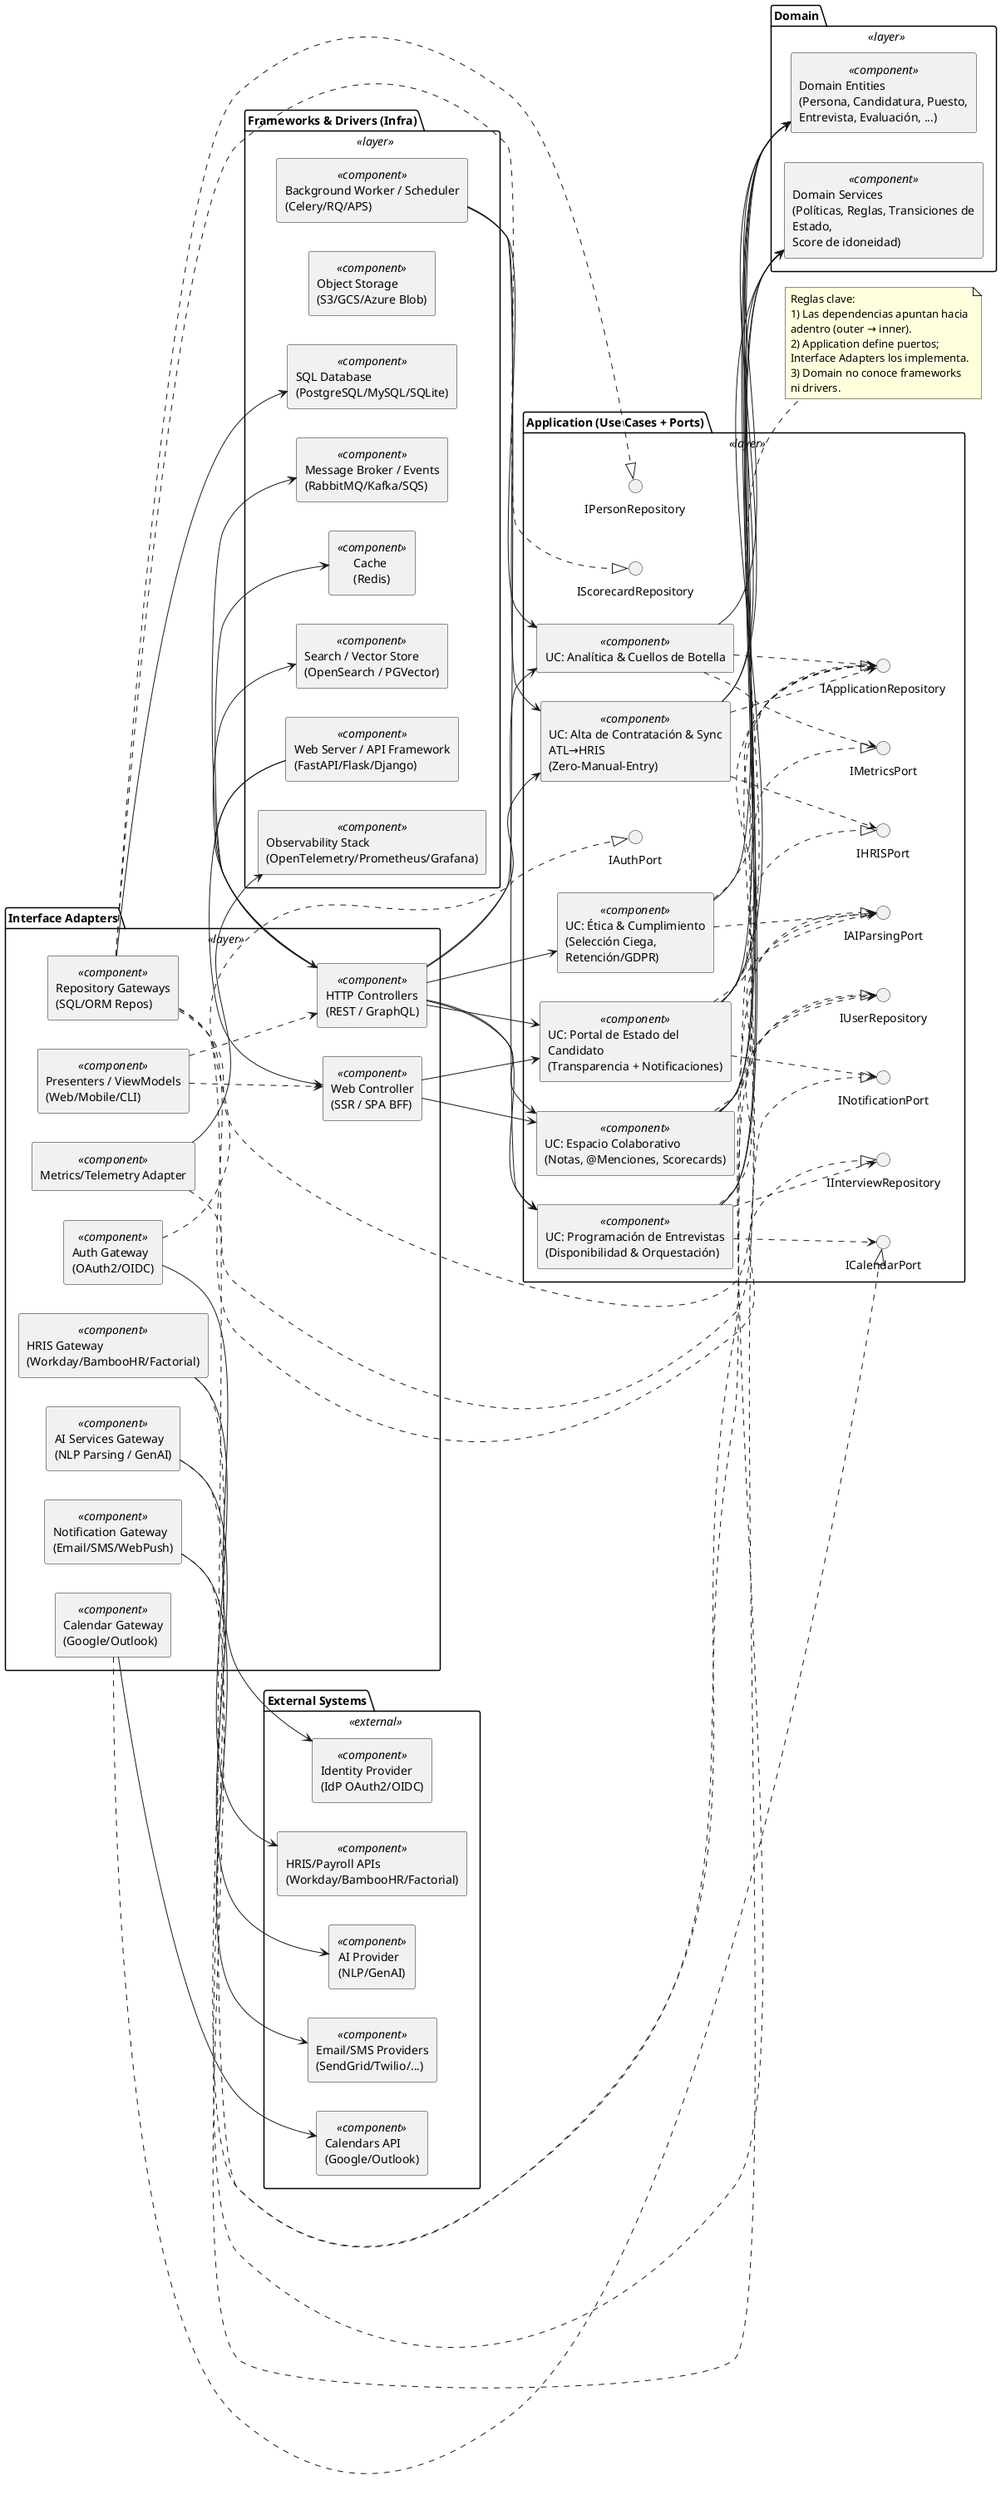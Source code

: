 ```plantuml
@startuml

' ATL — Clean Architecture (UML Component Diagram)
' Render-ready for PyCharm PlantUML plugin

skinparam componentStyle rectangle
skinparam wrapWidth 220
skinparam maxMessageSize 220
left to right direction

' ======================
' LAYER: DOMAIN
' ======================
package "Domain" <<layer>> {
  [Domain Entities\n(Persona, Candidatura, Puesto,\nEntrevista, Evaluación, ...) ] as D_Entities <<component>>
  [Domain Services\n(Políticas, Reglas, Transiciones de Estado,\nScore de idoneidad)] as D_Services <<component>>
}

' ======================
' LAYER: APPLICATION (USE CASES + PORTS)
' ======================
package "Application (Use Cases + Ports)" <<layer>> {
  ' --- Use Cases del sistema ATL ---
  [UC: Portal de Estado del Candidato\n(Transparencia + Notificaciones)] as UC_CX <<component>>
  [UC: Programación de Entrevistas\n(Disponibilidad & Orquestación)] as UC_Schedule <<component>>
  [UC: Alta de Contratación & Sync ATL→HRIS\n(Zero-Manual-Entry)] as UC_HRIS <<component>>
  [UC: Espacio Colaborativo\n(Notas, @Menciones, Scorecards)] as UC_Collab <<component>>
  [UC: Analítica & Cuellos de Botella] as UC_Analytics <<component>>
  [UC: Ética & Cumplimiento\n(Selección Ciega, Retención/GDPR)] as UC_Compliance <<component>>

  ' --- Outbound Ports (definidos por Application, implementados fuera) ---
  interface INotificationPort
  interface ICalendarPort
  interface IHRISPort
  interface IAIParsingPort
  interface IAuthPort
  interface IMetricsPort

  ' --- Persistence Ports (Repos/Queries) ---
  interface IPersonRepository
  interface IApplicationRepository
  interface IInterviewRepository
  interface IScorecardRepository
  interface IUserRepository

  ' Dependencias hacia adentro (a Dominio)
  UC_CX --> D_Entities
  UC_CX --> D_Services
  UC_Schedule --> D_Entities
  UC_Schedule --> D_Services
  UC_HRIS --> D_Entities
  UC_HRIS --> D_Services
  UC_Collab --> D_Entities
  UC_Collab --> D_Services
  UC_Analytics --> D_Entities
  UC_Compliance --> D_Entities

  ' Use Cases -> Puertos (salidas)
  UC_CX ..> INotificationPort
  UC_CX ..> IAIParsingPort
  UC_CX ..> IApplicationRepository

  UC_Schedule ..> ICalendarPort
  UC_Schedule ..> IInterviewRepository
  UC_Schedule ..> IUserRepository

  UC_HRIS ..> IHRISPort
  UC_HRIS ..> IApplicationRepository

  UC_Collab ..> IApplicationRepository
  UC_Collab ..> IUserRepository
  UC_Collab ..> IAIParsingPort

  UC_Analytics ..> IApplicationRepository
  UC_Analytics ..> IMetricsPort

  UC_Compliance ..> IAIParsingPort
  UC_Compliance ..> IApplicationRepository
}

' ======================
' LAYER: INTERFACE ADAPTERS (Controllers / Presenters / Gateways)
' ======================
package "Interface Adapters" <<layer>> {
  [HTTP Controllers\n(REST / GraphQL)] as Ctrl_API <<component>>
  [Web Controller\n(SSR / SPA BFF)] as Ctrl_Web <<component>>
  [Presenters / ViewModels\n(Web/Mobile/CLI)] as Presenter <<component>>

  [Repository Gateways\n(SQL/ORM Repos)] as GW_DB <<component>>
  [Calendar Gateway\n(Google/Outlook)] as GW_Calendar <<component>>
  [Notification Gateway\n(Email/SMS/WebPush)] as GW_Notify <<component>>
  [HRIS Gateway\n(Workday/BambooHR/Factorial)] as GW_HRIS <<component>>
  [AI Services Gateway\n(NLP Parsing / GenAI)] as GW_AI <<component>>
  [Auth Gateway\n(OAuth2/OIDC)] as GW_Auth <<component>>
  [Metrics/Telemetry Adapter] as GW_Metrics <<component>>

  ' Controllers invocan casos de uso
  Ctrl_API --> UC_CX
  Ctrl_API --> UC_Schedule
  Ctrl_API --> UC_HRIS
  Ctrl_API --> UC_Collab
  Ctrl_API --> UC_Analytics
  Ctrl_API --> UC_Compliance

  Ctrl_Web --> UC_CX
  Ctrl_Web --> UC_Collab

  ' Presenters conectan con controladores (adaptación de salida)
  Presenter ..> Ctrl_Web
  Presenter ..> Ctrl_API
}

' Gateways IMPLEMENTAN los puertos (realización)
GW_Notify ..|> INotificationPort
GW_Calendar ..|> ICalendarPort
GW_HRIS ..|> IHRISPort
GW_AI ..|> IAIParsingPort
GW_Auth ..|> IAuthPort
GW_Metrics ..|> IMetricsPort

GW_DB ..|> IPersonRepository
GW_DB ..|> IApplicationRepository
GW_DB ..|> IInterviewRepository
GW_DB ..|> IScorecardRepository
GW_DB ..|> IUserRepository

' ======================
' LAYER: FRAMEWORKS & DRIVERS (Infra concreta)
' ======================
package "Frameworks & Drivers (Infra)" <<layer>> {
  [Web Server / API Framework\n(FastAPI/Flask/Django)] as Srv_HTTP <<component>>
  [Background Worker / Scheduler\n(Celery/RQ/APS)] as Srv_Worker <<component>>
  [SQL Database\n(PostgreSQL/MySQL/SQLite)] as DB_SQL <<component>>
  [Cache\n(Redis)] as Cache <<component>>
  [Message Broker / Events\n(RabbitMQ/Kafka/SQS)] as Broker <<component>>
  [Search / Vector Store\n(OpenSearch / PGVector)] as Search <<component>>
  [Object Storage\n(S3/GCS/Azure Blob)] as Blob <<component>>
  [Observability Stack\n(OpenTelemetry/Prometheus/Grafana)] as Obs <<component>>
}

' ======================
' EXTERNAL SYSTEMS
' ======================
package "External Systems" <<external>> {
  [Identity Provider\n(IdP OAuth2/OIDC)] as IdP <<component>>
  [Calendars API\n(Google/Outlook)] as ExtCalendars <<component>>
  [HRIS/Payroll APIs\n(Workday/BambooHR/Factorial)] as ExtHRIS <<component>>
  [Email/SMS Providers\n(SendGrid/Twilio/...)] as ExtEmailSMS <<component>>
  [AI Provider\n(NLP/GenAI)] as ExtAI <<component>>
}

' ======================
' BINDINGS (Adapters -> Infra / External)
' ======================
Srv_HTTP --> Ctrl_API
Srv_HTTP --> Ctrl_Web
Srv_Worker --> UC_Schedule
Srv_Worker --> UC_HRIS
Srv_Worker --> UC_Analytics

GW_DB --> DB_SQL
Ctrl_API --> Cache
Ctrl_API --> Broker
Ctrl_API --> Search
Blob -[hidden]-> GW_DB
GW_Metrics --> Obs

GW_Auth --> IdP
GW_Calendar --> ExtCalendars
GW_HRIS --> ExtHRIS
GW_Notify --> ExtEmailSMS
GW_AI --> ExtAI

' ======================
' NOTAS: Política de Dependencias (Clean Architecture)
' ======================
note right of UC_CX
  Reglas clave:
  1) Las dependencias apuntan hacia adentro (outer → inner).
  2) Application define puertos; Interface Adapters los implementa.
  3) Domain no conoce frameworks ni drivers.
end note

@enduml
```